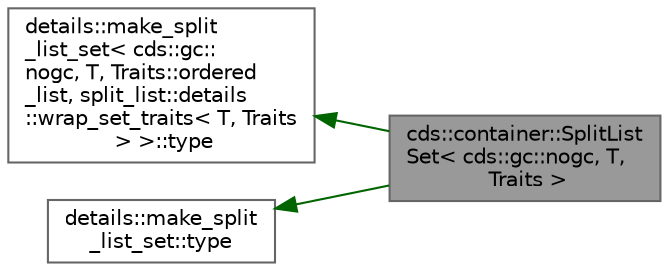 digraph "cds::container::SplitListSet&lt; cds::gc::nogc, T, Traits &gt;"
{
 // LATEX_PDF_SIZE
  bgcolor="transparent";
  edge [fontname=Helvetica,fontsize=10,labelfontname=Helvetica,labelfontsize=10];
  node [fontname=Helvetica,fontsize=10,shape=box,height=0.2,width=0.4];
  rankdir="LR";
  Node1 [id="Node000001",label="cds::container::SplitList\lSet\< cds::gc::nogc, T,\l Traits \>",height=0.2,width=0.4,color="gray40", fillcolor="grey60", style="filled", fontcolor="black",tooltip="Split-ordered list set (template specialization for gc::nogc)"];
  Node2 -> Node1 [id="edge1_Node000001_Node000002",dir="back",color="darkgreen",style="solid",tooltip=" "];
  Node2 [id="Node000002",label="details::make_split\l_list_set\< cds::gc::\lnogc, T, Traits::ordered\l_list, split_list::details\l::wrap_set_traits\< T, Traits\l \> \>::type",height=0.2,width=0.4,color="gray40", fillcolor="white", style="filled",tooltip=" "];
  Node3 -> Node1 [id="edge2_Node000001_Node000003",dir="back",color="darkgreen",style="solid",tooltip=" "];
  Node3 [id="Node000003",label="details::make_split\l_list_set::type",height=0.2,width=0.4,color="gray40", fillcolor="white", style="filled",tooltip=" "];
}

